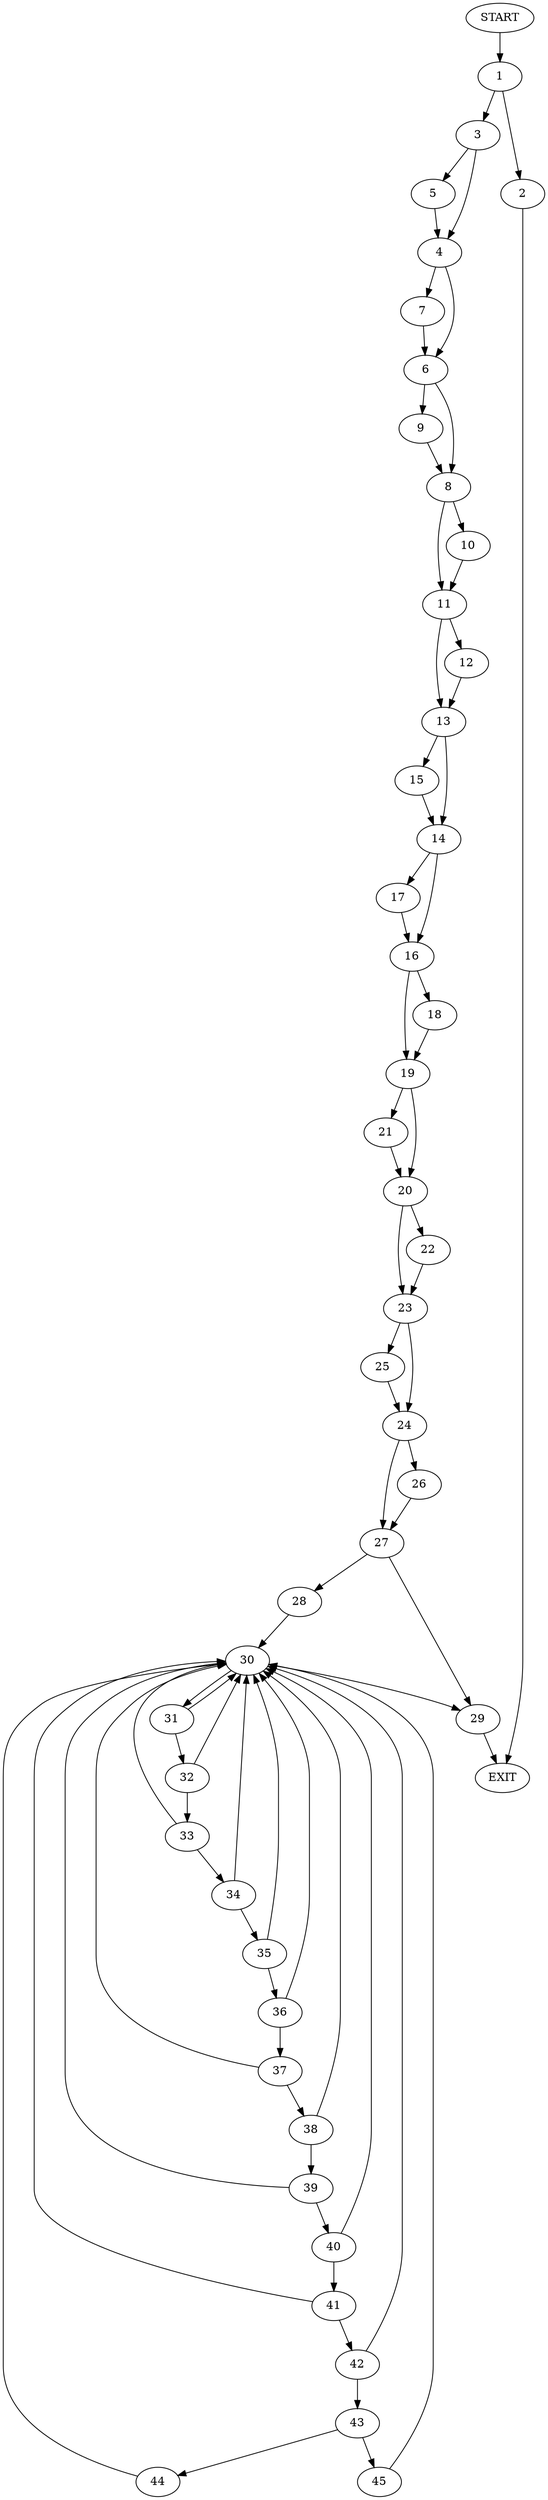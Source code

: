 digraph {
0 [label="START"]
46 [label="EXIT"]
0 -> 1
1 -> 2
1 -> 3
2 -> 46
3 -> 4
3 -> 5
5 -> 4
4 -> 6
4 -> 7
6 -> 8
6 -> 9
7 -> 6
8 -> 10
8 -> 11
9 -> 8
10 -> 11
11 -> 12
11 -> 13
13 -> 14
13 -> 15
12 -> 13
14 -> 16
14 -> 17
15 -> 14
17 -> 16
16 -> 18
16 -> 19
18 -> 19
19 -> 20
19 -> 21
21 -> 20
20 -> 22
20 -> 23
22 -> 23
23 -> 24
23 -> 25
24 -> 26
24 -> 27
25 -> 24
26 -> 27
27 -> 28
27 -> 29
28 -> 30
29 -> 46
30 -> 29
30 -> 31
31 -> 32
31 -> 30
32 -> 30
32 -> 33
33 -> 34
33 -> 30
34 -> 35
34 -> 30
35 -> 36
35 -> 30
36 -> 30
36 -> 37
37 -> 30
37 -> 38
38 -> 39
38 -> 30
39 -> 40
39 -> 30
40 -> 41
40 -> 30
41 -> 42
41 -> 30
42 -> 43
42 -> 30
43 -> 44
43 -> 45
44 -> 30
45 -> 30
}
